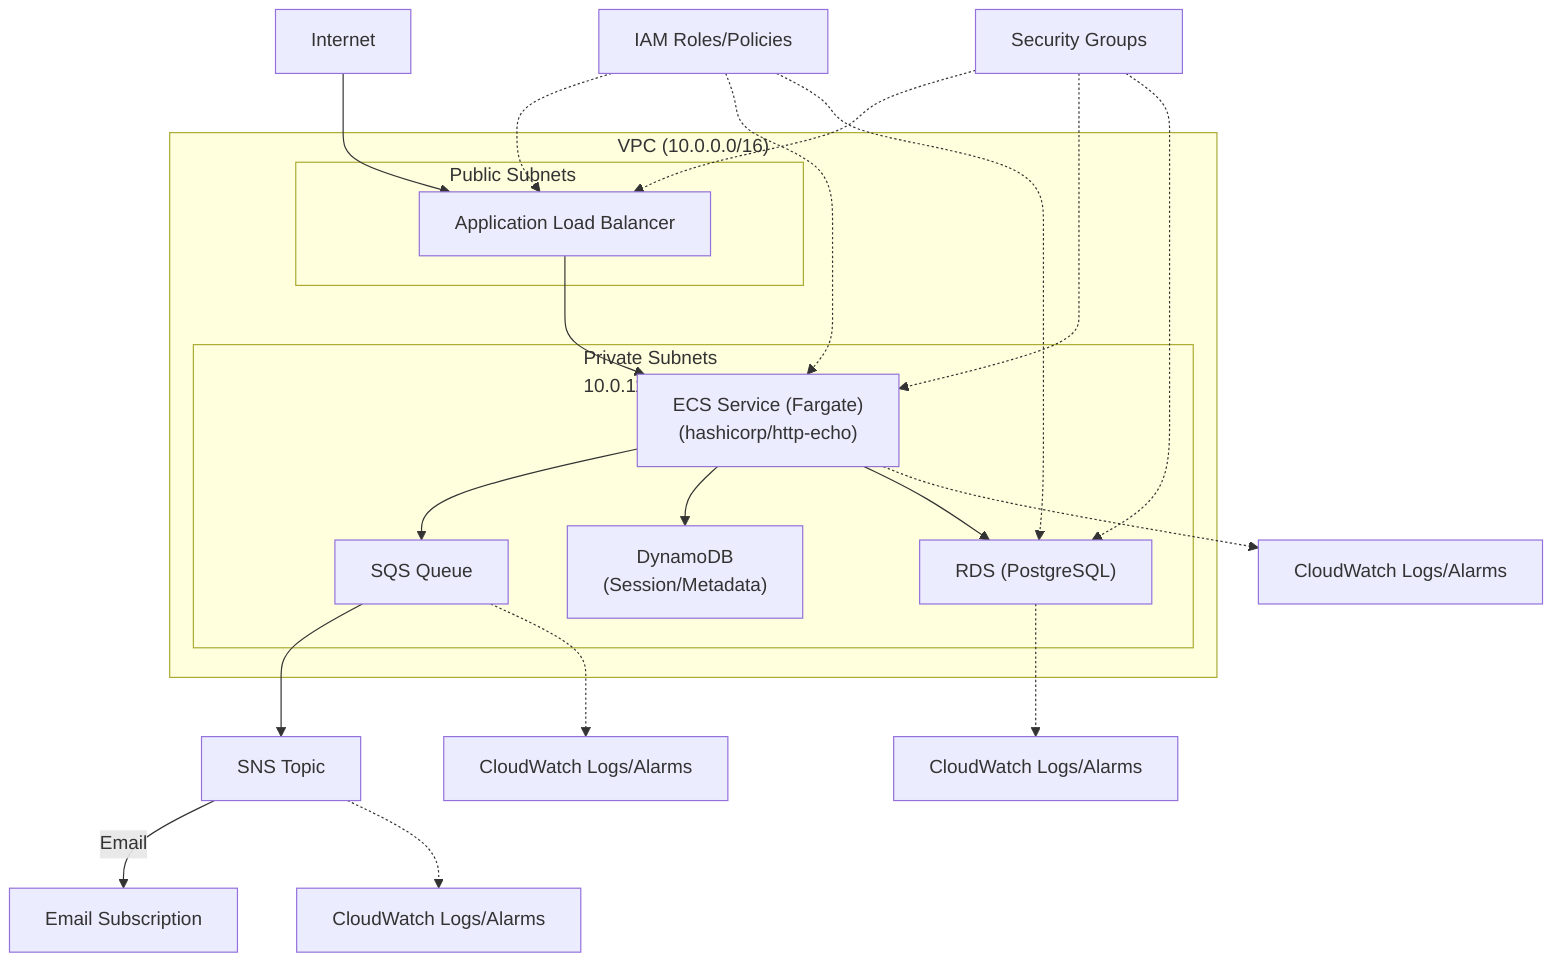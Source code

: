 flowchart TD
  Internet["Internet"]
  subgraph VPC["VPC (10.0.0.0/16)"]
    direction TB

    subgraph PublicSubnets["Public Subnets<br>10.0.1.0/24, 10.0.2.0/24"]
      ALB["Application Load Balancer"]
    end

    subgraph PrivateSubnets["Private Subnets<br>10.0.11.0/24, 10.0.12.0/24"]
      ECS["ECS Service (Fargate)<br>(hashicorp/http-echo)"]
      RDS["RDS (PostgreSQL)"]
      SQS["SQS Queue"]
      DynamoDB["DynamoDB<br>(Session/Metadata)"]
    end
  end

  Internet --> ALB
  ALB --> ECS
  ECS --> SQS & DynamoDB & RDS
  SQS --> SNS["SNS Topic"]
  SNS -- Email --> User["Email Subscription"]

  %% Monitoring/Observability
  RDS -.-> CloudWatchRDS["CloudWatch Logs/Alarms"]
  SQS -.-> CloudWatchSQS["CloudWatch Logs/Alarms"]
  SNS -.-> CloudWatchSNS["CloudWatch Logs/Alarms"]
  ECS -.-> CloudWatchECS["CloudWatch Logs/Alarms"]

  %% Security
  IAM["IAM Roles/Policies"] -.-> ALB & ECS & RDS
  SecurityGroups["Security Groups"] -.-> ALB & ECS & RDS